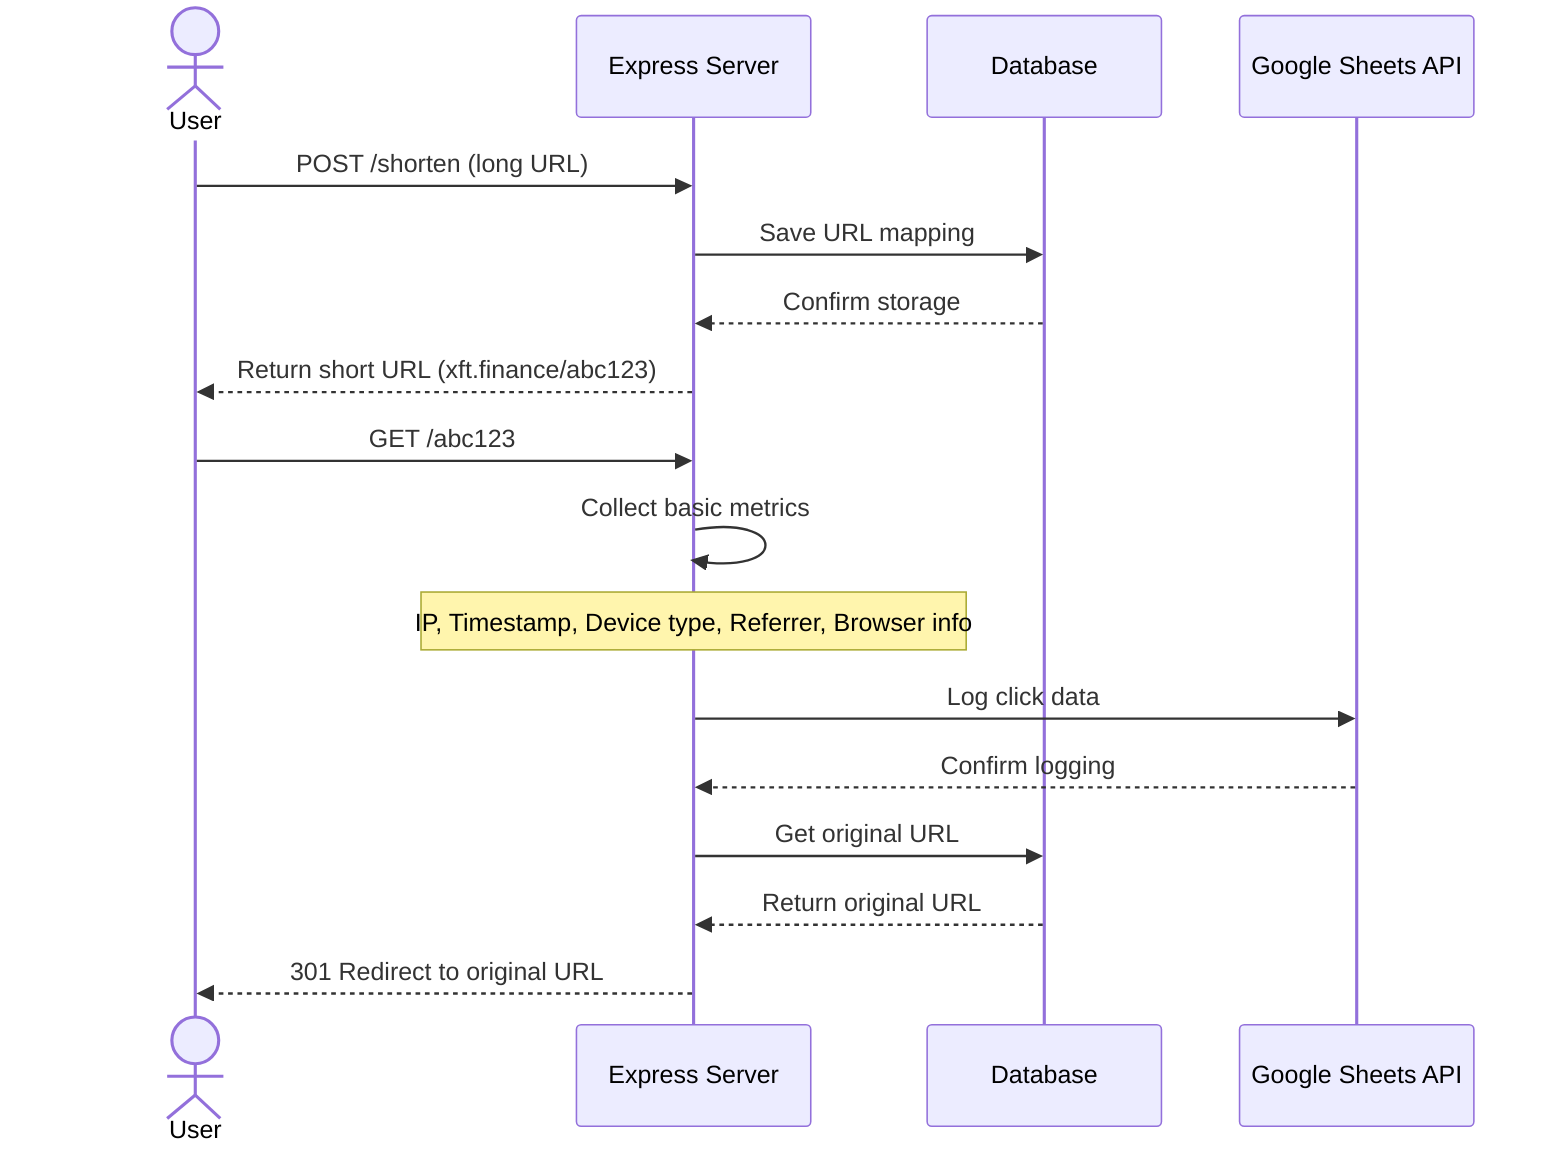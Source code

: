 sequenceDiagram
    actor User
    participant Express as Express Server
    participant Database
    participant GoogleSheets as Google Sheets API

    %% URL Shortening
    User->>Express: POST /shorten (long URL)
    Express->>Database: Save URL mapping
    Database-->>Express: Confirm storage
    Express-->>User: Return short URL (xft.finance/abc123)

    %% URL Redirection with Basic Metrics
    User->>Express: GET /abc123
    Express->>Express: Collect basic metrics
    Note over Express: IP, Timestamp, Device type, Referrer, Browser info
    Express->>GoogleSheets: Log click data
    GoogleSheets-->>Express: Confirm logging
    Express->>Database: Get original URL
    Database-->>Express: Return original URL
    Express-->>User: 301 Redirect to original URL